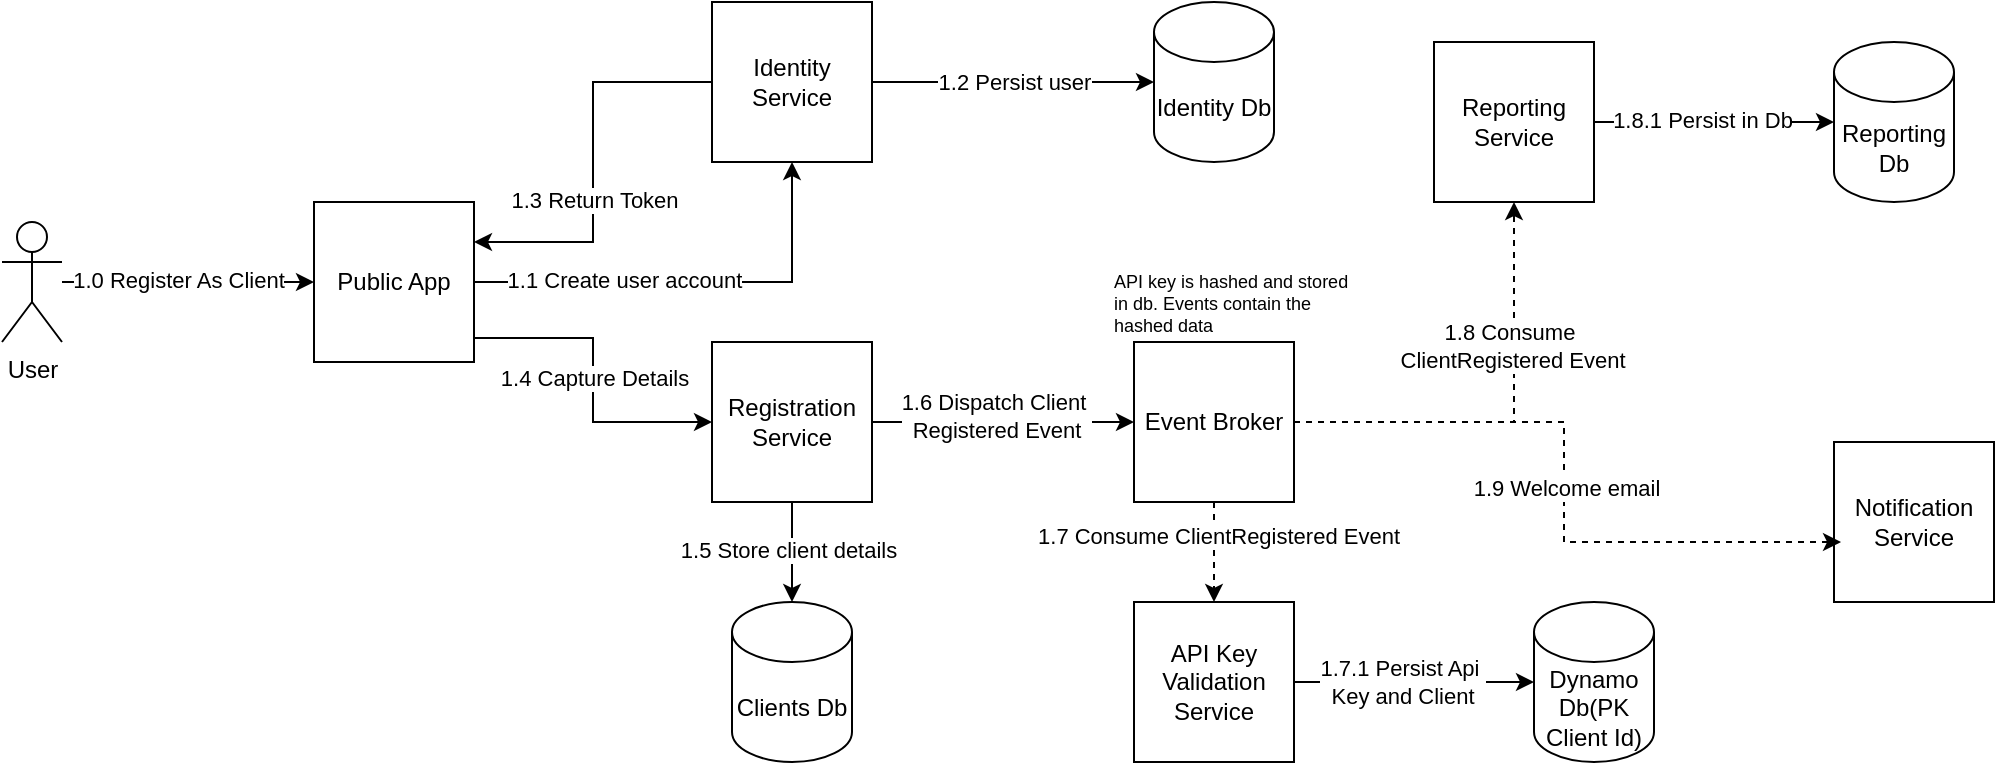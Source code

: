 <mxfile version="24.7.17">
  <diagram name="Page-1" id="NDaM8tC6av9HG87AFfyp">
    <mxGraphModel dx="1026" dy="650" grid="1" gridSize="10" guides="1" tooltips="1" connect="1" arrows="1" fold="1" page="1" pageScale="1" pageWidth="850" pageHeight="1100" math="0" shadow="0">
      <root>
        <mxCell id="0" />
        <mxCell id="1" parent="0" />
        <mxCell id="-hpMREdGzcWGO9t-ejSg-4" style="edgeStyle=orthogonalEdgeStyle;rounded=0;orthogonalLoop=1;jettySize=auto;html=1;" edge="1" parent="1" source="-hpMREdGzcWGO9t-ejSg-1" target="-hpMREdGzcWGO9t-ejSg-3">
          <mxGeometry relative="1" as="geometry" />
        </mxCell>
        <mxCell id="-hpMREdGzcWGO9t-ejSg-6" value="1.0 Register As Client" style="edgeLabel;html=1;align=center;verticalAlign=middle;resizable=0;points=[];" vertex="1" connectable="0" parent="-hpMREdGzcWGO9t-ejSg-4">
          <mxGeometry x="-0.35" y="1" relative="1" as="geometry">
            <mxPoint x="17" as="offset" />
          </mxGeometry>
        </mxCell>
        <mxCell id="-hpMREdGzcWGO9t-ejSg-1" value="User" style="shape=umlActor;verticalLabelPosition=bottom;verticalAlign=top;html=1;outlineConnect=0;" vertex="1" parent="1">
          <mxGeometry x="84" y="120" width="30" height="60" as="geometry" />
        </mxCell>
        <mxCell id="-hpMREdGzcWGO9t-ejSg-17" style="edgeStyle=orthogonalEdgeStyle;rounded=0;orthogonalLoop=1;jettySize=auto;html=1;" edge="1" parent="1" source="-hpMREdGzcWGO9t-ejSg-2" target="-hpMREdGzcWGO9t-ejSg-14">
          <mxGeometry relative="1" as="geometry" />
        </mxCell>
        <mxCell id="-hpMREdGzcWGO9t-ejSg-18" value="1.6 Dispatch Client&amp;nbsp;&lt;div&gt;Registered Event&lt;/div&gt;" style="edgeLabel;html=1;align=center;verticalAlign=middle;resizable=0;points=[];" vertex="1" connectable="0" parent="-hpMREdGzcWGO9t-ejSg-17">
          <mxGeometry x="-0.124" relative="1" as="geometry">
            <mxPoint x="4" y="-3" as="offset" />
          </mxGeometry>
        </mxCell>
        <mxCell id="-hpMREdGzcWGO9t-ejSg-20" style="edgeStyle=orthogonalEdgeStyle;rounded=0;orthogonalLoop=1;jettySize=auto;html=1;" edge="1" parent="1" source="-hpMREdGzcWGO9t-ejSg-2" target="-hpMREdGzcWGO9t-ejSg-19">
          <mxGeometry relative="1" as="geometry" />
        </mxCell>
        <mxCell id="-hpMREdGzcWGO9t-ejSg-21" value="1.5 Store client details" style="edgeLabel;html=1;align=center;verticalAlign=middle;resizable=0;points=[];" vertex="1" connectable="0" parent="-hpMREdGzcWGO9t-ejSg-20">
          <mxGeometry x="-0.04" y="-2" relative="1" as="geometry">
            <mxPoint as="offset" />
          </mxGeometry>
        </mxCell>
        <mxCell id="-hpMREdGzcWGO9t-ejSg-2" value="Registration Service" style="whiteSpace=wrap;html=1;aspect=fixed;" vertex="1" parent="1">
          <mxGeometry x="439" y="180" width="80" height="80" as="geometry" />
        </mxCell>
        <mxCell id="-hpMREdGzcWGO9t-ejSg-9" style="edgeStyle=orthogonalEdgeStyle;rounded=0;orthogonalLoop=1;jettySize=auto;html=1;entryX=0.5;entryY=1;entryDx=0;entryDy=0;" edge="1" parent="1" source="-hpMREdGzcWGO9t-ejSg-3" target="-hpMREdGzcWGO9t-ejSg-5">
          <mxGeometry relative="1" as="geometry" />
        </mxCell>
        <mxCell id="-hpMREdGzcWGO9t-ejSg-10" value="1.1 Create user account" style="edgeLabel;html=1;align=center;verticalAlign=middle;resizable=0;points=[];" vertex="1" connectable="0" parent="-hpMREdGzcWGO9t-ejSg-9">
          <mxGeometry x="-0.4" y="-2" relative="1" as="geometry">
            <mxPoint x="9" y="-3" as="offset" />
          </mxGeometry>
        </mxCell>
        <mxCell id="-hpMREdGzcWGO9t-ejSg-13" value="1.4 Capture Details" style="edgeStyle=orthogonalEdgeStyle;rounded=0;orthogonalLoop=1;jettySize=auto;html=1;entryX=0;entryY=0.5;entryDx=0;entryDy=0;exitX=0.975;exitY=0.85;exitDx=0;exitDy=0;exitPerimeter=0;" edge="1" parent="1" source="-hpMREdGzcWGO9t-ejSg-3" target="-hpMREdGzcWGO9t-ejSg-2">
          <mxGeometry relative="1" as="geometry" />
        </mxCell>
        <mxCell id="-hpMREdGzcWGO9t-ejSg-3" value="Public App" style="whiteSpace=wrap;html=1;aspect=fixed;" vertex="1" parent="1">
          <mxGeometry x="240" y="110" width="80" height="80" as="geometry" />
        </mxCell>
        <mxCell id="-hpMREdGzcWGO9t-ejSg-11" style="edgeStyle=orthogonalEdgeStyle;rounded=0;orthogonalLoop=1;jettySize=auto;html=1;entryX=1;entryY=0.25;entryDx=0;entryDy=0;" edge="1" parent="1" source="-hpMREdGzcWGO9t-ejSg-5" target="-hpMREdGzcWGO9t-ejSg-3">
          <mxGeometry relative="1" as="geometry" />
        </mxCell>
        <mxCell id="-hpMREdGzcWGO9t-ejSg-12" value="1.3 Return Token" style="edgeLabel;html=1;align=center;verticalAlign=middle;resizable=0;points=[];" vertex="1" connectable="0" parent="-hpMREdGzcWGO9t-ejSg-11">
          <mxGeometry x="0.191" relative="1" as="geometry">
            <mxPoint as="offset" />
          </mxGeometry>
        </mxCell>
        <mxCell id="-hpMREdGzcWGO9t-ejSg-5" value="Identity Service" style="whiteSpace=wrap;html=1;aspect=fixed;" vertex="1" parent="1">
          <mxGeometry x="439" y="10" width="80" height="80" as="geometry" />
        </mxCell>
        <mxCell id="-hpMREdGzcWGO9t-ejSg-24" style="edgeStyle=orthogonalEdgeStyle;rounded=0;orthogonalLoop=1;jettySize=auto;html=1;entryX=0.5;entryY=0;entryDx=0;entryDy=0;dashed=1;" edge="1" parent="1" source="-hpMREdGzcWGO9t-ejSg-14" target="-hpMREdGzcWGO9t-ejSg-23">
          <mxGeometry relative="1" as="geometry" />
        </mxCell>
        <mxCell id="-hpMREdGzcWGO9t-ejSg-25" value="1.7 Consume ClientRegistered Event" style="edgeLabel;html=1;align=center;verticalAlign=middle;resizable=0;points=[];" vertex="1" connectable="0" parent="-hpMREdGzcWGO9t-ejSg-24">
          <mxGeometry x="-0.32" y="2" relative="1" as="geometry">
            <mxPoint as="offset" />
          </mxGeometry>
        </mxCell>
        <mxCell id="-hpMREdGzcWGO9t-ejSg-33" style="edgeStyle=orthogonalEdgeStyle;rounded=0;orthogonalLoop=1;jettySize=auto;html=1;entryX=0.5;entryY=1;entryDx=0;entryDy=0;dashed=1;" edge="1" parent="1" source="-hpMREdGzcWGO9t-ejSg-14" target="-hpMREdGzcWGO9t-ejSg-30">
          <mxGeometry relative="1" as="geometry" />
        </mxCell>
        <mxCell id="-hpMREdGzcWGO9t-ejSg-34" value="1.8 Consume&amp;nbsp;&lt;div&gt;ClientRegistered Event&lt;/div&gt;" style="edgeLabel;html=1;align=center;verticalAlign=middle;resizable=0;points=[];" vertex="1" connectable="0" parent="-hpMREdGzcWGO9t-ejSg-33">
          <mxGeometry x="0.345" y="1" relative="1" as="geometry">
            <mxPoint as="offset" />
          </mxGeometry>
        </mxCell>
        <mxCell id="-hpMREdGzcWGO9t-ejSg-14" value="Event Broker" style="whiteSpace=wrap;html=1;aspect=fixed;" vertex="1" parent="1">
          <mxGeometry x="650" y="180" width="80" height="80" as="geometry" />
        </mxCell>
        <mxCell id="-hpMREdGzcWGO9t-ejSg-15" value="Identity Db" style="shape=cylinder3;whiteSpace=wrap;html=1;boundedLbl=1;backgroundOutline=1;size=15;" vertex="1" parent="1">
          <mxGeometry x="660" y="10" width="60" height="80" as="geometry" />
        </mxCell>
        <mxCell id="-hpMREdGzcWGO9t-ejSg-16" value="1.2 Persist user" style="edgeStyle=orthogonalEdgeStyle;rounded=0;orthogonalLoop=1;jettySize=auto;html=1;entryX=0;entryY=0.5;entryDx=0;entryDy=0;entryPerimeter=0;" edge="1" parent="1" source="-hpMREdGzcWGO9t-ejSg-5" target="-hpMREdGzcWGO9t-ejSg-15">
          <mxGeometry relative="1" as="geometry" />
        </mxCell>
        <mxCell id="-hpMREdGzcWGO9t-ejSg-19" value="Clients Db" style="shape=cylinder3;whiteSpace=wrap;html=1;boundedLbl=1;backgroundOutline=1;size=15;" vertex="1" parent="1">
          <mxGeometry x="449" y="310" width="60" height="80" as="geometry" />
        </mxCell>
        <mxCell id="-hpMREdGzcWGO9t-ejSg-22" value="Dynamo Db(PK Client Id)" style="shape=cylinder3;whiteSpace=wrap;html=1;boundedLbl=1;backgroundOutline=1;size=15;" vertex="1" parent="1">
          <mxGeometry x="850" y="310" width="60" height="80" as="geometry" />
        </mxCell>
        <mxCell id="-hpMREdGzcWGO9t-ejSg-23" value="API Key Validation Service" style="whiteSpace=wrap;html=1;aspect=fixed;" vertex="1" parent="1">
          <mxGeometry x="650" y="310" width="80" height="80" as="geometry" />
        </mxCell>
        <mxCell id="-hpMREdGzcWGO9t-ejSg-26" style="edgeStyle=orthogonalEdgeStyle;rounded=0;orthogonalLoop=1;jettySize=auto;html=1;entryX=0;entryY=0.5;entryDx=0;entryDy=0;entryPerimeter=0;" edge="1" parent="1" source="-hpMREdGzcWGO9t-ejSg-23" target="-hpMREdGzcWGO9t-ejSg-22">
          <mxGeometry relative="1" as="geometry" />
        </mxCell>
        <mxCell id="-hpMREdGzcWGO9t-ejSg-27" value="1.7.1 Persist Api&amp;nbsp;&lt;div&gt;Key and Client&lt;/div&gt;" style="edgeLabel;html=1;align=center;verticalAlign=middle;resizable=0;points=[];" vertex="1" connectable="0" parent="-hpMREdGzcWGO9t-ejSg-26">
          <mxGeometry x="-0.283" relative="1" as="geometry">
            <mxPoint x="11" as="offset" />
          </mxGeometry>
        </mxCell>
        <mxCell id="-hpMREdGzcWGO9t-ejSg-28" value="&lt;h1 style=&quot;margin-top: 0px; font-size: 9px;&quot;&gt;&lt;span style=&quot;font-size: 9px; font-weight: normal;&quot;&gt;&lt;font style=&quot;font-size: 9px;&quot;&gt;API key is hashed and stored in db. Events contain the hashed data&lt;/font&gt;&lt;/span&gt;&lt;/h1&gt;" style="text;html=1;whiteSpace=wrap;overflow=hidden;rounded=0;fontSize=9;spacing=0;" vertex="1" parent="1">
          <mxGeometry x="640" y="140" width="120" height="40" as="geometry" />
        </mxCell>
        <mxCell id="-hpMREdGzcWGO9t-ejSg-29" value="Reporting Db" style="shape=cylinder3;whiteSpace=wrap;html=1;boundedLbl=1;backgroundOutline=1;size=15;" vertex="1" parent="1">
          <mxGeometry x="1000" y="30" width="60" height="80" as="geometry" />
        </mxCell>
        <mxCell id="-hpMREdGzcWGO9t-ejSg-30" value="Reporting Service" style="whiteSpace=wrap;html=1;aspect=fixed;" vertex="1" parent="1">
          <mxGeometry x="800" y="30" width="80" height="80" as="geometry" />
        </mxCell>
        <mxCell id="-hpMREdGzcWGO9t-ejSg-31" style="edgeStyle=orthogonalEdgeStyle;rounded=0;orthogonalLoop=1;jettySize=auto;html=1;entryX=0;entryY=0.5;entryDx=0;entryDy=0;entryPerimeter=0;" edge="1" parent="1" source="-hpMREdGzcWGO9t-ejSg-30" target="-hpMREdGzcWGO9t-ejSg-29">
          <mxGeometry relative="1" as="geometry" />
        </mxCell>
        <mxCell id="-hpMREdGzcWGO9t-ejSg-35" value="1.8.1 Persist in Db" style="edgeLabel;html=1;align=center;verticalAlign=middle;resizable=0;points=[];" vertex="1" connectable="0" parent="-hpMREdGzcWGO9t-ejSg-31">
          <mxGeometry x="-0.25" y="3" relative="1" as="geometry">
            <mxPoint x="9" y="2" as="offset" />
          </mxGeometry>
        </mxCell>
        <mxCell id="-hpMREdGzcWGO9t-ejSg-36" value="Notification Service" style="whiteSpace=wrap;html=1;aspect=fixed;" vertex="1" parent="1">
          <mxGeometry x="1000" y="230" width="80" height="80" as="geometry" />
        </mxCell>
        <mxCell id="-hpMREdGzcWGO9t-ejSg-37" style="edgeStyle=orthogonalEdgeStyle;rounded=0;orthogonalLoop=1;jettySize=auto;html=1;entryX=0.044;entryY=0.625;entryDx=0;entryDy=0;entryPerimeter=0;dashed=1;" edge="1" parent="1" source="-hpMREdGzcWGO9t-ejSg-14" target="-hpMREdGzcWGO9t-ejSg-36">
          <mxGeometry relative="1" as="geometry" />
        </mxCell>
        <mxCell id="-hpMREdGzcWGO9t-ejSg-38" value="1.9 Welcome email" style="edgeLabel;html=1;align=center;verticalAlign=middle;resizable=0;points=[];" vertex="1" connectable="0" parent="-hpMREdGzcWGO9t-ejSg-37">
          <mxGeometry x="0.007" y="1" relative="1" as="geometry">
            <mxPoint as="offset" />
          </mxGeometry>
        </mxCell>
      </root>
    </mxGraphModel>
  </diagram>
</mxfile>
